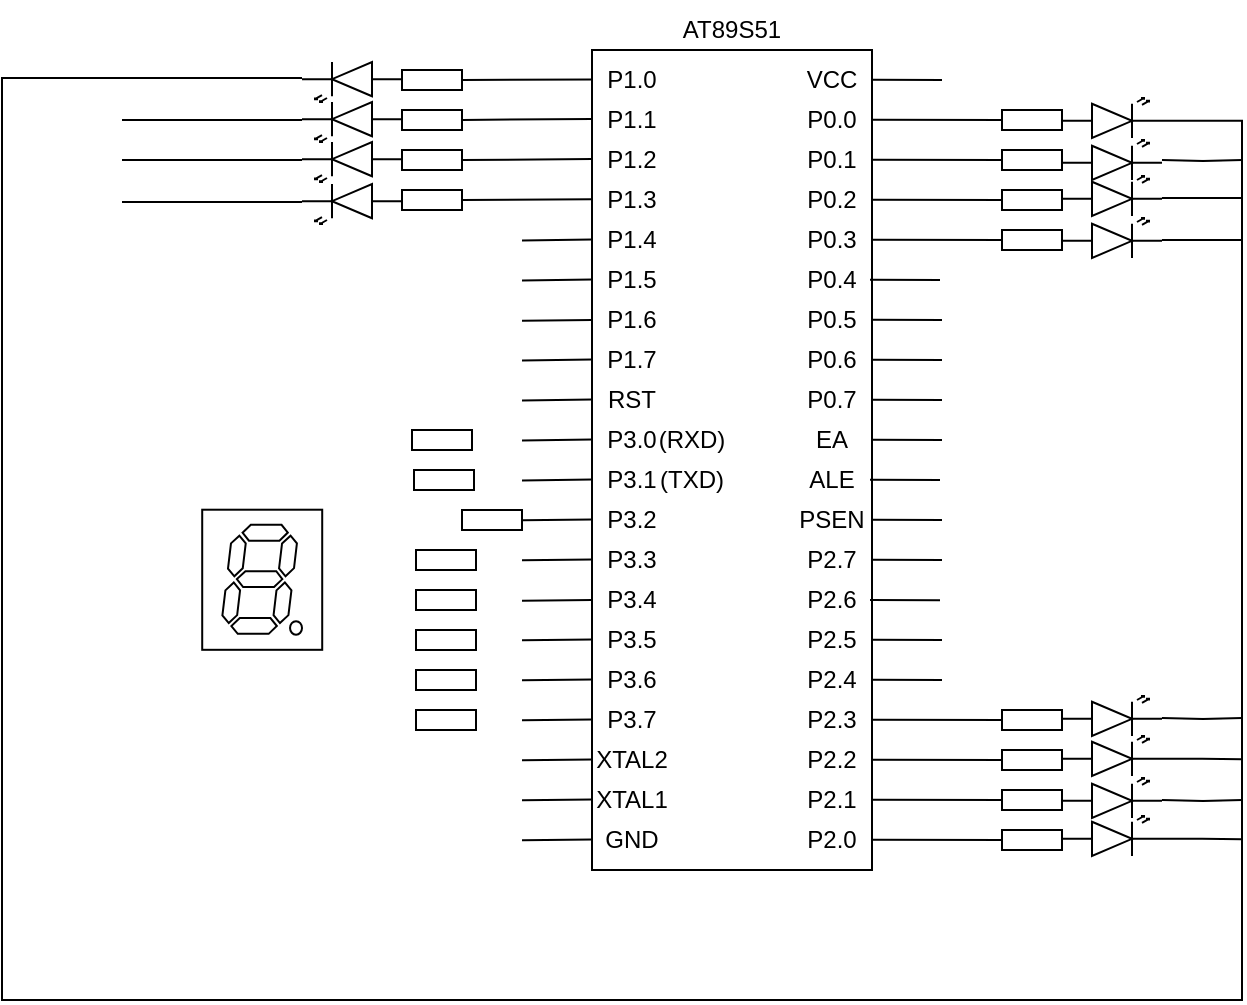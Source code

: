 <mxfile version="15.5.4" type="github">
  <diagram id="vIiQq1wwTRpz4SdiB72X" name="Page-1">
    <mxGraphModel dx="474" dy="251" grid="1" gridSize="10" guides="1" tooltips="1" connect="1" arrows="1" fold="1" page="1" pageScale="1" pageWidth="850" pageHeight="1100" math="0" shadow="0">
      <root>
        <mxCell id="0" />
        <mxCell id="1" parent="0" />
        <mxCell id="CmY2rEqbeD9_ClXR6DBM-1" value="" style="rounded=0;whiteSpace=wrap;html=1;rotation=90;align=left;" vertex="1" parent="1">
          <mxGeometry x="220" y="460" width="410" height="140" as="geometry" />
        </mxCell>
        <mxCell id="CmY2rEqbeD9_ClXR6DBM-2" value="P1.0" style="text;html=1;strokeColor=none;fillColor=none;align=center;verticalAlign=middle;whiteSpace=wrap;rounded=0;" vertex="1" parent="1">
          <mxGeometry x="360" y="330" width="30" height="20" as="geometry" />
        </mxCell>
        <mxCell id="CmY2rEqbeD9_ClXR6DBM-3" value="P1.1" style="text;html=1;strokeColor=none;fillColor=none;align=center;verticalAlign=middle;whiteSpace=wrap;rounded=0;" vertex="1" parent="1">
          <mxGeometry x="360" y="350" width="30" height="20" as="geometry" />
        </mxCell>
        <mxCell id="CmY2rEqbeD9_ClXR6DBM-4" value="P1.2" style="text;html=1;strokeColor=none;fillColor=none;align=center;verticalAlign=middle;whiteSpace=wrap;rounded=0;" vertex="1" parent="1">
          <mxGeometry x="360" y="370" width="30" height="20" as="geometry" />
        </mxCell>
        <mxCell id="CmY2rEqbeD9_ClXR6DBM-5" value="P1.3" style="text;html=1;strokeColor=none;fillColor=none;align=center;verticalAlign=middle;whiteSpace=wrap;rounded=0;" vertex="1" parent="1">
          <mxGeometry x="360" y="390" width="30" height="20" as="geometry" />
        </mxCell>
        <mxCell id="CmY2rEqbeD9_ClXR6DBM-6" value="P1.4" style="text;html=1;strokeColor=none;fillColor=none;align=center;verticalAlign=middle;whiteSpace=wrap;rounded=0;" vertex="1" parent="1">
          <mxGeometry x="360" y="410" width="30" height="20" as="geometry" />
        </mxCell>
        <mxCell id="CmY2rEqbeD9_ClXR6DBM-7" value="P1.5" style="text;html=1;strokeColor=none;fillColor=none;align=center;verticalAlign=middle;whiteSpace=wrap;rounded=0;" vertex="1" parent="1">
          <mxGeometry x="360" y="430" width="30" height="20" as="geometry" />
        </mxCell>
        <mxCell id="CmY2rEqbeD9_ClXR6DBM-8" value="P1.6" style="text;html=1;strokeColor=none;fillColor=none;align=center;verticalAlign=middle;whiteSpace=wrap;rounded=0;" vertex="1" parent="1">
          <mxGeometry x="360" y="450" width="30" height="20" as="geometry" />
        </mxCell>
        <mxCell id="CmY2rEqbeD9_ClXR6DBM-9" value="P1.7" style="text;html=1;strokeColor=none;fillColor=none;align=center;verticalAlign=middle;whiteSpace=wrap;rounded=0;" vertex="1" parent="1">
          <mxGeometry x="360" y="470" width="30" height="20" as="geometry" />
        </mxCell>
        <mxCell id="CmY2rEqbeD9_ClXR6DBM-10" value="RST" style="text;html=1;strokeColor=none;fillColor=none;align=center;verticalAlign=middle;whiteSpace=wrap;rounded=0;" vertex="1" parent="1">
          <mxGeometry x="360" y="490" width="30" height="20" as="geometry" />
        </mxCell>
        <mxCell id="CmY2rEqbeD9_ClXR6DBM-11" value="(RXD)" style="text;html=1;strokeColor=none;fillColor=none;align=center;verticalAlign=middle;whiteSpace=wrap;rounded=0;" vertex="1" parent="1">
          <mxGeometry x="390" y="510" width="30" height="20" as="geometry" />
        </mxCell>
        <mxCell id="CmY2rEqbeD9_ClXR6DBM-12" value="(TXD)" style="text;html=1;strokeColor=none;fillColor=none;align=center;verticalAlign=middle;whiteSpace=wrap;rounded=0;" vertex="1" parent="1">
          <mxGeometry x="390" y="530" width="30" height="20" as="geometry" />
        </mxCell>
        <mxCell id="CmY2rEqbeD9_ClXR6DBM-13" value="P3.1" style="text;html=1;strokeColor=none;fillColor=none;align=center;verticalAlign=middle;whiteSpace=wrap;rounded=0;" vertex="1" parent="1">
          <mxGeometry x="360" y="530" width="30" height="20" as="geometry" />
        </mxCell>
        <mxCell id="CmY2rEqbeD9_ClXR6DBM-14" value="P3.0" style="text;html=1;strokeColor=none;fillColor=none;align=center;verticalAlign=middle;whiteSpace=wrap;rounded=0;" vertex="1" parent="1">
          <mxGeometry x="360" y="510" width="30" height="20" as="geometry" />
        </mxCell>
        <mxCell id="CmY2rEqbeD9_ClXR6DBM-15" value="P3.2" style="text;html=1;strokeColor=none;fillColor=none;align=center;verticalAlign=middle;whiteSpace=wrap;rounded=0;" vertex="1" parent="1">
          <mxGeometry x="360" y="550" width="30" height="20" as="geometry" />
        </mxCell>
        <mxCell id="CmY2rEqbeD9_ClXR6DBM-16" value="P3.3" style="text;html=1;strokeColor=none;fillColor=none;align=center;verticalAlign=middle;whiteSpace=wrap;rounded=0;" vertex="1" parent="1">
          <mxGeometry x="360" y="570" width="30" height="20" as="geometry" />
        </mxCell>
        <mxCell id="CmY2rEqbeD9_ClXR6DBM-17" value="P3.4" style="text;html=1;strokeColor=none;fillColor=none;align=center;verticalAlign=middle;whiteSpace=wrap;rounded=0;" vertex="1" parent="1">
          <mxGeometry x="360" y="590" width="30" height="20" as="geometry" />
        </mxCell>
        <mxCell id="CmY2rEqbeD9_ClXR6DBM-18" value="P3.5" style="text;html=1;strokeColor=none;fillColor=none;align=center;verticalAlign=middle;whiteSpace=wrap;rounded=0;" vertex="1" parent="1">
          <mxGeometry x="360" y="610" width="30" height="20" as="geometry" />
        </mxCell>
        <mxCell id="CmY2rEqbeD9_ClXR6DBM-19" value="P3.6" style="text;html=1;strokeColor=none;fillColor=none;align=center;verticalAlign=middle;whiteSpace=wrap;rounded=0;" vertex="1" parent="1">
          <mxGeometry x="360" y="630" width="30" height="20" as="geometry" />
        </mxCell>
        <mxCell id="CmY2rEqbeD9_ClXR6DBM-20" value="P3.7" style="text;html=1;strokeColor=none;fillColor=none;align=center;verticalAlign=middle;whiteSpace=wrap;rounded=0;" vertex="1" parent="1">
          <mxGeometry x="360" y="650" width="30" height="20" as="geometry" />
        </mxCell>
        <mxCell id="CmY2rEqbeD9_ClXR6DBM-21" value="VCC" style="text;html=1;strokeColor=none;fillColor=none;align=center;verticalAlign=middle;whiteSpace=wrap;rounded=0;" vertex="1" parent="1">
          <mxGeometry x="460" y="330" width="30" height="20" as="geometry" />
        </mxCell>
        <mxCell id="CmY2rEqbeD9_ClXR6DBM-22" value="P0.0" style="text;html=1;strokeColor=none;fillColor=none;align=center;verticalAlign=middle;whiteSpace=wrap;rounded=0;" vertex="1" parent="1">
          <mxGeometry x="460" y="350" width="30" height="20" as="geometry" />
        </mxCell>
        <mxCell id="CmY2rEqbeD9_ClXR6DBM-23" value="P0.1" style="text;html=1;strokeColor=none;fillColor=none;align=center;verticalAlign=middle;whiteSpace=wrap;rounded=0;" vertex="1" parent="1">
          <mxGeometry x="460" y="370" width="30" height="20" as="geometry" />
        </mxCell>
        <mxCell id="CmY2rEqbeD9_ClXR6DBM-24" value="P0.2" style="text;html=1;strokeColor=none;fillColor=none;align=center;verticalAlign=middle;whiteSpace=wrap;rounded=0;" vertex="1" parent="1">
          <mxGeometry x="460" y="390" width="30" height="20" as="geometry" />
        </mxCell>
        <mxCell id="CmY2rEqbeD9_ClXR6DBM-25" value="P0.3" style="text;html=1;strokeColor=none;fillColor=none;align=center;verticalAlign=middle;whiteSpace=wrap;rounded=0;" vertex="1" parent="1">
          <mxGeometry x="460" y="410" width="30" height="20" as="geometry" />
        </mxCell>
        <mxCell id="CmY2rEqbeD9_ClXR6DBM-26" value="P0.4" style="text;html=1;strokeColor=none;fillColor=none;align=center;verticalAlign=middle;whiteSpace=wrap;rounded=0;" vertex="1" parent="1">
          <mxGeometry x="460" y="430" width="30" height="20" as="geometry" />
        </mxCell>
        <mxCell id="CmY2rEqbeD9_ClXR6DBM-27" value="P0.5" style="text;html=1;strokeColor=none;fillColor=none;align=center;verticalAlign=middle;whiteSpace=wrap;rounded=0;" vertex="1" parent="1">
          <mxGeometry x="460" y="450" width="30" height="20" as="geometry" />
        </mxCell>
        <mxCell id="CmY2rEqbeD9_ClXR6DBM-28" value="P0.6" style="text;html=1;strokeColor=none;fillColor=none;align=center;verticalAlign=middle;whiteSpace=wrap;rounded=0;" vertex="1" parent="1">
          <mxGeometry x="460" y="470" width="30" height="20" as="geometry" />
        </mxCell>
        <mxCell id="CmY2rEqbeD9_ClXR6DBM-29" value="P0.7" style="text;html=1;strokeColor=none;fillColor=none;align=center;verticalAlign=middle;whiteSpace=wrap;rounded=0;" vertex="1" parent="1">
          <mxGeometry x="460" y="490" width="30" height="20" as="geometry" />
        </mxCell>
        <mxCell id="CmY2rEqbeD9_ClXR6DBM-30" value="EA" style="text;html=1;strokeColor=none;fillColor=none;align=center;verticalAlign=middle;whiteSpace=wrap;rounded=0;" vertex="1" parent="1">
          <mxGeometry x="460" y="510" width="30" height="20" as="geometry" />
        </mxCell>
        <mxCell id="CmY2rEqbeD9_ClXR6DBM-31" value="ALE" style="text;html=1;strokeColor=none;fillColor=none;align=center;verticalAlign=middle;whiteSpace=wrap;rounded=0;" vertex="1" parent="1">
          <mxGeometry x="460" y="530" width="30" height="20" as="geometry" />
        </mxCell>
        <mxCell id="CmY2rEqbeD9_ClXR6DBM-32" value="PSEN" style="text;html=1;strokeColor=none;fillColor=none;align=center;verticalAlign=middle;whiteSpace=wrap;rounded=0;" vertex="1" parent="1">
          <mxGeometry x="460" y="550" width="30" height="20" as="geometry" />
        </mxCell>
        <mxCell id="CmY2rEqbeD9_ClXR6DBM-33" value="P2.7" style="text;html=1;strokeColor=none;fillColor=none;align=center;verticalAlign=middle;whiteSpace=wrap;rounded=0;" vertex="1" parent="1">
          <mxGeometry x="460" y="570" width="30" height="20" as="geometry" />
        </mxCell>
        <mxCell id="CmY2rEqbeD9_ClXR6DBM-34" value="P2.6" style="text;html=1;strokeColor=none;fillColor=none;align=center;verticalAlign=middle;whiteSpace=wrap;rounded=0;" vertex="1" parent="1">
          <mxGeometry x="460" y="590" width="30" height="20" as="geometry" />
        </mxCell>
        <mxCell id="CmY2rEqbeD9_ClXR6DBM-35" value="P2.5" style="text;html=1;strokeColor=none;fillColor=none;align=center;verticalAlign=middle;whiteSpace=wrap;rounded=0;" vertex="1" parent="1">
          <mxGeometry x="460" y="610" width="30" height="20" as="geometry" />
        </mxCell>
        <mxCell id="CmY2rEqbeD9_ClXR6DBM-36" value="P2.4" style="text;html=1;strokeColor=none;fillColor=none;align=center;verticalAlign=middle;whiteSpace=wrap;rounded=0;" vertex="1" parent="1">
          <mxGeometry x="460" y="630" width="30" height="20" as="geometry" />
        </mxCell>
        <mxCell id="CmY2rEqbeD9_ClXR6DBM-37" value="P2.3" style="text;html=1;strokeColor=none;fillColor=none;align=center;verticalAlign=middle;whiteSpace=wrap;rounded=0;" vertex="1" parent="1">
          <mxGeometry x="460" y="650" width="30" height="20" as="geometry" />
        </mxCell>
        <mxCell id="CmY2rEqbeD9_ClXR6DBM-38" value="P2.2" style="text;html=1;strokeColor=none;fillColor=none;align=center;verticalAlign=middle;whiteSpace=wrap;rounded=0;" vertex="1" parent="1">
          <mxGeometry x="460" y="670" width="30" height="20" as="geometry" />
        </mxCell>
        <mxCell id="CmY2rEqbeD9_ClXR6DBM-39" value="P2.1" style="text;html=1;strokeColor=none;fillColor=none;align=center;verticalAlign=middle;whiteSpace=wrap;rounded=0;" vertex="1" parent="1">
          <mxGeometry x="460" y="690" width="30" height="20" as="geometry" />
        </mxCell>
        <mxCell id="CmY2rEqbeD9_ClXR6DBM-41" value="P2.0" style="text;html=1;strokeColor=none;fillColor=none;align=center;verticalAlign=middle;whiteSpace=wrap;rounded=0;" vertex="1" parent="1">
          <mxGeometry x="460" y="710" width="30" height="20" as="geometry" />
        </mxCell>
        <mxCell id="CmY2rEqbeD9_ClXR6DBM-42" value="GND" style="text;html=1;strokeColor=none;fillColor=none;align=center;verticalAlign=middle;whiteSpace=wrap;rounded=0;" vertex="1" parent="1">
          <mxGeometry x="360" y="710" width="30" height="20" as="geometry" />
        </mxCell>
        <mxCell id="CmY2rEqbeD9_ClXR6DBM-43" value="XTAL1" style="text;html=1;strokeColor=none;fillColor=none;align=center;verticalAlign=middle;whiteSpace=wrap;rounded=0;" vertex="1" parent="1">
          <mxGeometry x="360" y="690" width="30" height="20" as="geometry" />
        </mxCell>
        <mxCell id="CmY2rEqbeD9_ClXR6DBM-44" value="XTAL2" style="text;html=1;strokeColor=none;fillColor=none;align=center;verticalAlign=middle;whiteSpace=wrap;rounded=0;" vertex="1" parent="1">
          <mxGeometry x="360" y="670" width="30" height="20" as="geometry" />
        </mxCell>
        <mxCell id="CmY2rEqbeD9_ClXR6DBM-47" value="" style="endArrow=none;html=1;rounded=0;entryX=0.036;entryY=0.998;entryDx=0;entryDy=0;entryPerimeter=0;exitX=1;exitY=0.5;exitDx=0;exitDy=0;" edge="1" parent="1" source="CmY2rEqbeD9_ClXR6DBM-94" target="CmY2rEqbeD9_ClXR6DBM-1">
          <mxGeometry width="50" height="50" relative="1" as="geometry">
            <mxPoint x="320" y="340" as="sourcePoint" />
            <mxPoint x="350" y="339.88" as="targetPoint" />
          </mxGeometry>
        </mxCell>
        <mxCell id="CmY2rEqbeD9_ClXR6DBM-48" value="AT89S51" style="text;html=1;strokeColor=none;fillColor=none;align=center;verticalAlign=middle;whiteSpace=wrap;rounded=0;" vertex="1" parent="1">
          <mxGeometry x="395" y="300" width="60" height="30" as="geometry" />
        </mxCell>
        <mxCell id="CmY2rEqbeD9_ClXR6DBM-49" value="" style="endArrow=none;html=1;rounded=0;entryX=0.084;entryY=1;entryDx=0;entryDy=0;entryPerimeter=0;exitX=1;exitY=0.5;exitDx=0;exitDy=0;" edge="1" parent="1" source="CmY2rEqbeD9_ClXR6DBM-97" target="CmY2rEqbeD9_ClXR6DBM-1">
          <mxGeometry width="50" height="50" relative="1" as="geometry">
            <mxPoint x="320" y="359" as="sourcePoint" />
            <mxPoint x="350" y="360" as="targetPoint" />
          </mxGeometry>
        </mxCell>
        <mxCell id="CmY2rEqbeD9_ClXR6DBM-50" value="" style="endArrow=none;html=1;rounded=0;entryX=0.133;entryY=1;entryDx=0;entryDy=0;entryPerimeter=0;exitX=1;exitY=0.5;exitDx=0;exitDy=0;" edge="1" parent="1" source="CmY2rEqbeD9_ClXR6DBM-98" target="CmY2rEqbeD9_ClXR6DBM-1">
          <mxGeometry width="50" height="50" relative="1" as="geometry">
            <mxPoint x="320" y="380" as="sourcePoint" />
            <mxPoint x="350" y="380" as="targetPoint" />
          </mxGeometry>
        </mxCell>
        <mxCell id="CmY2rEqbeD9_ClXR6DBM-51" value="" style="endArrow=none;html=1;rounded=0;entryX=0.133;entryY=1;entryDx=0;entryDy=0;entryPerimeter=0;exitX=1;exitY=0.5;exitDx=0;exitDy=0;" edge="1" parent="1" source="CmY2rEqbeD9_ClXR6DBM-99">
          <mxGeometry width="50" height="50" relative="1" as="geometry">
            <mxPoint x="320" y="400" as="sourcePoint" />
            <mxPoint x="355" y="399.6" as="targetPoint" />
          </mxGeometry>
        </mxCell>
        <mxCell id="CmY2rEqbeD9_ClXR6DBM-52" value="" style="endArrow=none;html=1;rounded=0;entryX=0.133;entryY=1;entryDx=0;entryDy=0;entryPerimeter=0;" edge="1" parent="1">
          <mxGeometry width="50" height="50" relative="1" as="geometry">
            <mxPoint x="320" y="420.2" as="sourcePoint" />
            <mxPoint x="355" y="419.8" as="targetPoint" />
          </mxGeometry>
        </mxCell>
        <mxCell id="CmY2rEqbeD9_ClXR6DBM-53" value="" style="endArrow=none;html=1;rounded=0;entryX=0.133;entryY=1;entryDx=0;entryDy=0;entryPerimeter=0;" edge="1" parent="1">
          <mxGeometry width="50" height="50" relative="1" as="geometry">
            <mxPoint x="320" y="440.2" as="sourcePoint" />
            <mxPoint x="355" y="439.8" as="targetPoint" />
          </mxGeometry>
        </mxCell>
        <mxCell id="CmY2rEqbeD9_ClXR6DBM-54" value="" style="endArrow=none;html=1;rounded=0;entryX=0.133;entryY=1;entryDx=0;entryDy=0;entryPerimeter=0;" edge="1" parent="1">
          <mxGeometry width="50" height="50" relative="1" as="geometry">
            <mxPoint x="320" y="460.4" as="sourcePoint" />
            <mxPoint x="355" y="460.0" as="targetPoint" />
          </mxGeometry>
        </mxCell>
        <mxCell id="CmY2rEqbeD9_ClXR6DBM-55" value="" style="endArrow=none;html=1;rounded=0;entryX=0.133;entryY=1;entryDx=0;entryDy=0;entryPerimeter=0;" edge="1" parent="1">
          <mxGeometry width="50" height="50" relative="1" as="geometry">
            <mxPoint x="320" y="480.2" as="sourcePoint" />
            <mxPoint x="355" y="479.8" as="targetPoint" />
          </mxGeometry>
        </mxCell>
        <mxCell id="CmY2rEqbeD9_ClXR6DBM-56" value="" style="endArrow=none;html=1;rounded=0;entryX=0.133;entryY=1;entryDx=0;entryDy=0;entryPerimeter=0;" edge="1" parent="1">
          <mxGeometry width="50" height="50" relative="1" as="geometry">
            <mxPoint x="320" y="500.2" as="sourcePoint" />
            <mxPoint x="355" y="499.8" as="targetPoint" />
          </mxGeometry>
        </mxCell>
        <mxCell id="CmY2rEqbeD9_ClXR6DBM-57" value="" style="endArrow=none;html=1;rounded=0;entryX=0.133;entryY=1;entryDx=0;entryDy=0;entryPerimeter=0;" edge="1" parent="1">
          <mxGeometry width="50" height="50" relative="1" as="geometry">
            <mxPoint x="320" y="520.2" as="sourcePoint" />
            <mxPoint x="355" y="519.8" as="targetPoint" />
          </mxGeometry>
        </mxCell>
        <mxCell id="CmY2rEqbeD9_ClXR6DBM-58" value="" style="endArrow=none;html=1;rounded=0;entryX=0.133;entryY=1;entryDx=0;entryDy=0;entryPerimeter=0;" edge="1" parent="1">
          <mxGeometry width="50" height="50" relative="1" as="geometry">
            <mxPoint x="320" y="540.2" as="sourcePoint" />
            <mxPoint x="355" y="539.8" as="targetPoint" />
          </mxGeometry>
        </mxCell>
        <mxCell id="CmY2rEqbeD9_ClXR6DBM-59" value="" style="endArrow=none;html=1;rounded=0;entryX=0.133;entryY=1;entryDx=0;entryDy=0;entryPerimeter=0;" edge="1" parent="1">
          <mxGeometry width="50" height="50" relative="1" as="geometry">
            <mxPoint x="320" y="560.11" as="sourcePoint" />
            <mxPoint x="355" y="559.71" as="targetPoint" />
          </mxGeometry>
        </mxCell>
        <mxCell id="CmY2rEqbeD9_ClXR6DBM-60" value="" style="endArrow=none;html=1;rounded=0;entryX=0.133;entryY=1;entryDx=0;entryDy=0;entryPerimeter=0;" edge="1" parent="1">
          <mxGeometry width="50" height="50" relative="1" as="geometry">
            <mxPoint x="320" y="580.11" as="sourcePoint" />
            <mxPoint x="355" y="579.71" as="targetPoint" />
          </mxGeometry>
        </mxCell>
        <mxCell id="CmY2rEqbeD9_ClXR6DBM-61" value="" style="endArrow=none;html=1;rounded=0;entryX=0.133;entryY=1;entryDx=0;entryDy=0;entryPerimeter=0;" edge="1" parent="1">
          <mxGeometry width="50" height="50" relative="1" as="geometry">
            <mxPoint x="320" y="600.4" as="sourcePoint" />
            <mxPoint x="355" y="600.0" as="targetPoint" />
          </mxGeometry>
        </mxCell>
        <mxCell id="CmY2rEqbeD9_ClXR6DBM-62" value="" style="endArrow=none;html=1;rounded=0;entryX=0.133;entryY=1;entryDx=0;entryDy=0;entryPerimeter=0;" edge="1" parent="1">
          <mxGeometry width="50" height="50" relative="1" as="geometry">
            <mxPoint x="320" y="620.11" as="sourcePoint" />
            <mxPoint x="355" y="619.71" as="targetPoint" />
          </mxGeometry>
        </mxCell>
        <mxCell id="CmY2rEqbeD9_ClXR6DBM-63" value="" style="endArrow=none;html=1;rounded=0;entryX=0.133;entryY=1;entryDx=0;entryDy=0;entryPerimeter=0;" edge="1" parent="1">
          <mxGeometry width="50" height="50" relative="1" as="geometry">
            <mxPoint x="320" y="640.11" as="sourcePoint" />
            <mxPoint x="355" y="639.71" as="targetPoint" />
          </mxGeometry>
        </mxCell>
        <mxCell id="CmY2rEqbeD9_ClXR6DBM-64" value="" style="endArrow=none;html=1;rounded=0;entryX=0.133;entryY=1;entryDx=0;entryDy=0;entryPerimeter=0;" edge="1" parent="1">
          <mxGeometry width="50" height="50" relative="1" as="geometry">
            <mxPoint x="320" y="660.11" as="sourcePoint" />
            <mxPoint x="355" y="659.71" as="targetPoint" />
          </mxGeometry>
        </mxCell>
        <mxCell id="CmY2rEqbeD9_ClXR6DBM-65" value="" style="endArrow=none;html=1;rounded=0;entryX=0.133;entryY=1;entryDx=0;entryDy=0;entryPerimeter=0;" edge="1" parent="1">
          <mxGeometry width="50" height="50" relative="1" as="geometry">
            <mxPoint x="320" y="680.11" as="sourcePoint" />
            <mxPoint x="355" y="679.71" as="targetPoint" />
          </mxGeometry>
        </mxCell>
        <mxCell id="CmY2rEqbeD9_ClXR6DBM-66" value="" style="endArrow=none;html=1;rounded=0;entryX=0.133;entryY=1;entryDx=0;entryDy=0;entryPerimeter=0;" edge="1" parent="1">
          <mxGeometry width="50" height="50" relative="1" as="geometry">
            <mxPoint x="320" y="700.11" as="sourcePoint" />
            <mxPoint x="355" y="699.71" as="targetPoint" />
          </mxGeometry>
        </mxCell>
        <mxCell id="CmY2rEqbeD9_ClXR6DBM-67" value="" style="endArrow=none;html=1;rounded=0;entryX=0.133;entryY=1;entryDx=0;entryDy=0;entryPerimeter=0;" edge="1" parent="1">
          <mxGeometry width="50" height="50" relative="1" as="geometry">
            <mxPoint x="320" y="720.11" as="sourcePoint" />
            <mxPoint x="355" y="719.71" as="targetPoint" />
          </mxGeometry>
        </mxCell>
        <mxCell id="CmY2rEqbeD9_ClXR6DBM-69" value="" style="endArrow=none;html=1;rounded=0;exitX=0.963;exitY=0;exitDx=0;exitDy=0;exitPerimeter=0;entryX=0;entryY=0.5;entryDx=0;entryDy=0;" edge="1" parent="1" target="CmY2rEqbeD9_ClXR6DBM-102">
          <mxGeometry width="50" height="50" relative="1" as="geometry">
            <mxPoint x="495" y="699.88" as="sourcePoint" />
            <mxPoint x="530" y="700.05" as="targetPoint" />
          </mxGeometry>
        </mxCell>
        <mxCell id="CmY2rEqbeD9_ClXR6DBM-70" value="" style="endArrow=none;html=1;rounded=0;exitX=0.963;exitY=0;exitDx=0;exitDy=0;exitPerimeter=0;entryX=0;entryY=0.5;entryDx=0;entryDy=0;" edge="1" parent="1" target="CmY2rEqbeD9_ClXR6DBM-100">
          <mxGeometry width="50" height="50" relative="1" as="geometry">
            <mxPoint x="495" y="719.88" as="sourcePoint" />
            <mxPoint x="530" y="720.05" as="targetPoint" />
          </mxGeometry>
        </mxCell>
        <mxCell id="CmY2rEqbeD9_ClXR6DBM-71" value="" style="endArrow=none;html=1;rounded=0;exitX=0.963;exitY=0;exitDx=0;exitDy=0;exitPerimeter=0;" edge="1" parent="1" target="CmY2rEqbeD9_ClXR6DBM-103">
          <mxGeometry width="50" height="50" relative="1" as="geometry">
            <mxPoint x="495" y="679.88" as="sourcePoint" />
            <mxPoint x="530" y="680.05" as="targetPoint" />
          </mxGeometry>
        </mxCell>
        <mxCell id="CmY2rEqbeD9_ClXR6DBM-72" value="" style="endArrow=none;html=1;rounded=0;exitX=0.963;exitY=0;exitDx=0;exitDy=0;exitPerimeter=0;entryX=0;entryY=0.5;entryDx=0;entryDy=0;" edge="1" parent="1" target="CmY2rEqbeD9_ClXR6DBM-104">
          <mxGeometry width="50" height="50" relative="1" as="geometry">
            <mxPoint x="495" y="659.88" as="sourcePoint" />
            <mxPoint x="530" y="660.05" as="targetPoint" />
          </mxGeometry>
        </mxCell>
        <mxCell id="CmY2rEqbeD9_ClXR6DBM-73" value="" style="endArrow=none;html=1;rounded=0;exitX=0.963;exitY=0;exitDx=0;exitDy=0;exitPerimeter=0;" edge="1" parent="1">
          <mxGeometry width="50" height="50" relative="1" as="geometry">
            <mxPoint x="495" y="639.88" as="sourcePoint" />
            <mxPoint x="530" y="640.05" as="targetPoint" />
          </mxGeometry>
        </mxCell>
        <mxCell id="CmY2rEqbeD9_ClXR6DBM-74" value="" style="endArrow=none;html=1;rounded=0;exitX=0.963;exitY=0;exitDx=0;exitDy=0;exitPerimeter=0;" edge="1" parent="1">
          <mxGeometry width="50" height="50" relative="1" as="geometry">
            <mxPoint x="495" y="619.88" as="sourcePoint" />
            <mxPoint x="530" y="620.05" as="targetPoint" />
          </mxGeometry>
        </mxCell>
        <mxCell id="CmY2rEqbeD9_ClXR6DBM-75" value="" style="endArrow=none;html=1;rounded=0;exitX=0.963;exitY=0;exitDx=0;exitDy=0;exitPerimeter=0;" edge="1" parent="1">
          <mxGeometry width="50" height="50" relative="1" as="geometry">
            <mxPoint x="494" y="600" as="sourcePoint" />
            <mxPoint x="529" y="600.17" as="targetPoint" />
          </mxGeometry>
        </mxCell>
        <mxCell id="CmY2rEqbeD9_ClXR6DBM-76" value="" style="endArrow=none;html=1;rounded=0;exitX=0.963;exitY=0;exitDx=0;exitDy=0;exitPerimeter=0;" edge="1" parent="1">
          <mxGeometry width="50" height="50" relative="1" as="geometry">
            <mxPoint x="495" y="579.88" as="sourcePoint" />
            <mxPoint x="530" y="580.05" as="targetPoint" />
          </mxGeometry>
        </mxCell>
        <mxCell id="CmY2rEqbeD9_ClXR6DBM-77" value="" style="endArrow=none;html=1;rounded=0;exitX=0.963;exitY=0;exitDx=0;exitDy=0;exitPerimeter=0;" edge="1" parent="1">
          <mxGeometry width="50" height="50" relative="1" as="geometry">
            <mxPoint x="495" y="559.88" as="sourcePoint" />
            <mxPoint x="530" y="560.05" as="targetPoint" />
          </mxGeometry>
        </mxCell>
        <mxCell id="CmY2rEqbeD9_ClXR6DBM-79" value="" style="endArrow=none;html=1;rounded=0;exitX=0.963;exitY=0;exitDx=0;exitDy=0;exitPerimeter=0;" edge="1" parent="1">
          <mxGeometry width="50" height="50" relative="1" as="geometry">
            <mxPoint x="494" y="539.88" as="sourcePoint" />
            <mxPoint x="529" y="540.05" as="targetPoint" />
          </mxGeometry>
        </mxCell>
        <mxCell id="CmY2rEqbeD9_ClXR6DBM-80" value="" style="endArrow=none;html=1;rounded=0;exitX=0.963;exitY=0;exitDx=0;exitDy=0;exitPerimeter=0;" edge="1" parent="1">
          <mxGeometry width="50" height="50" relative="1" as="geometry">
            <mxPoint x="495" y="519.88" as="sourcePoint" />
            <mxPoint x="530" y="520.05" as="targetPoint" />
          </mxGeometry>
        </mxCell>
        <mxCell id="CmY2rEqbeD9_ClXR6DBM-81" value="" style="endArrow=none;html=1;rounded=0;exitX=0.963;exitY=0;exitDx=0;exitDy=0;exitPerimeter=0;" edge="1" parent="1">
          <mxGeometry width="50" height="50" relative="1" as="geometry">
            <mxPoint x="495" y="499.88" as="sourcePoint" />
            <mxPoint x="530" y="500.05" as="targetPoint" />
          </mxGeometry>
        </mxCell>
        <mxCell id="CmY2rEqbeD9_ClXR6DBM-82" value="" style="endArrow=none;html=1;rounded=0;exitX=0.963;exitY=0;exitDx=0;exitDy=0;exitPerimeter=0;" edge="1" parent="1">
          <mxGeometry width="50" height="50" relative="1" as="geometry">
            <mxPoint x="495" y="479.88" as="sourcePoint" />
            <mxPoint x="530" y="480.05" as="targetPoint" />
          </mxGeometry>
        </mxCell>
        <mxCell id="CmY2rEqbeD9_ClXR6DBM-83" value="" style="endArrow=none;html=1;rounded=0;exitX=0.963;exitY=0;exitDx=0;exitDy=0;exitPerimeter=0;" edge="1" parent="1">
          <mxGeometry width="50" height="50" relative="1" as="geometry">
            <mxPoint x="495" y="459.88" as="sourcePoint" />
            <mxPoint x="530" y="460.05" as="targetPoint" />
          </mxGeometry>
        </mxCell>
        <mxCell id="CmY2rEqbeD9_ClXR6DBM-84" value="" style="endArrow=none;html=1;rounded=0;exitX=0.963;exitY=0;exitDx=0;exitDy=0;exitPerimeter=0;" edge="1" parent="1">
          <mxGeometry width="50" height="50" relative="1" as="geometry">
            <mxPoint x="494" y="439.88" as="sourcePoint" />
            <mxPoint x="529" y="440.05" as="targetPoint" />
          </mxGeometry>
        </mxCell>
        <mxCell id="CmY2rEqbeD9_ClXR6DBM-85" value="" style="endArrow=none;html=1;rounded=0;exitX=0.963;exitY=0;exitDx=0;exitDy=0;exitPerimeter=0;entryX=0;entryY=0.5;entryDx=0;entryDy=0;" edge="1" parent="1" target="CmY2rEqbeD9_ClXR6DBM-93">
          <mxGeometry width="50" height="50" relative="1" as="geometry">
            <mxPoint x="495" y="419.88" as="sourcePoint" />
            <mxPoint x="530" y="420.05" as="targetPoint" />
          </mxGeometry>
        </mxCell>
        <mxCell id="CmY2rEqbeD9_ClXR6DBM-86" value="" style="endArrow=none;html=1;rounded=0;exitX=0.963;exitY=0;exitDx=0;exitDy=0;exitPerimeter=0;entryX=0;entryY=0.5;entryDx=0;entryDy=0;" edge="1" parent="1" target="CmY2rEqbeD9_ClXR6DBM-92">
          <mxGeometry width="50" height="50" relative="1" as="geometry">
            <mxPoint x="495" y="399.88" as="sourcePoint" />
            <mxPoint x="530" y="400.05" as="targetPoint" />
          </mxGeometry>
        </mxCell>
        <mxCell id="CmY2rEqbeD9_ClXR6DBM-87" value="" style="endArrow=none;html=1;rounded=0;exitX=0.963;exitY=0;exitDx=0;exitDy=0;exitPerimeter=0;entryX=0;entryY=0.5;entryDx=0;entryDy=0;" edge="1" parent="1" target="CmY2rEqbeD9_ClXR6DBM-90">
          <mxGeometry width="50" height="50" relative="1" as="geometry">
            <mxPoint x="495" y="379.88" as="sourcePoint" />
            <mxPoint x="530" y="380.05" as="targetPoint" />
          </mxGeometry>
        </mxCell>
        <mxCell id="CmY2rEqbeD9_ClXR6DBM-88" value="" style="endArrow=none;html=1;rounded=0;exitX=0.963;exitY=0;exitDx=0;exitDy=0;exitPerimeter=0;entryX=0;entryY=0.5;entryDx=0;entryDy=0;" edge="1" parent="1" target="CmY2rEqbeD9_ClXR6DBM-91">
          <mxGeometry width="50" height="50" relative="1" as="geometry">
            <mxPoint x="495" y="359.88" as="sourcePoint" />
            <mxPoint x="530" y="360.05" as="targetPoint" />
          </mxGeometry>
        </mxCell>
        <mxCell id="CmY2rEqbeD9_ClXR6DBM-89" value="" style="endArrow=none;html=1;rounded=0;exitX=0.963;exitY=0;exitDx=0;exitDy=0;exitPerimeter=0;" edge="1" parent="1">
          <mxGeometry width="50" height="50" relative="1" as="geometry">
            <mxPoint x="495" y="339.88" as="sourcePoint" />
            <mxPoint x="530" y="340.05" as="targetPoint" />
          </mxGeometry>
        </mxCell>
        <mxCell id="CmY2rEqbeD9_ClXR6DBM-90" value="" style="rounded=0;whiteSpace=wrap;html=1;align=left;" vertex="1" parent="1">
          <mxGeometry x="560" y="375" width="30" height="10" as="geometry" />
        </mxCell>
        <mxCell id="CmY2rEqbeD9_ClXR6DBM-91" value="" style="rounded=0;whiteSpace=wrap;html=1;align=left;" vertex="1" parent="1">
          <mxGeometry x="560" y="355" width="30" height="10" as="geometry" />
        </mxCell>
        <mxCell id="CmY2rEqbeD9_ClXR6DBM-92" value="" style="rounded=0;whiteSpace=wrap;html=1;align=left;" vertex="1" parent="1">
          <mxGeometry x="560" y="395" width="30" height="10" as="geometry" />
        </mxCell>
        <mxCell id="CmY2rEqbeD9_ClXR6DBM-93" value="" style="rounded=0;whiteSpace=wrap;html=1;align=left;" vertex="1" parent="1">
          <mxGeometry x="560" y="415" width="30" height="10" as="geometry" />
        </mxCell>
        <mxCell id="CmY2rEqbeD9_ClXR6DBM-94" value="" style="rounded=0;whiteSpace=wrap;html=1;align=left;" vertex="1" parent="1">
          <mxGeometry x="260" y="335" width="30" height="10" as="geometry" />
        </mxCell>
        <mxCell id="CmY2rEqbeD9_ClXR6DBM-97" value="" style="rounded=0;whiteSpace=wrap;html=1;align=left;" vertex="1" parent="1">
          <mxGeometry x="260" y="355" width="30" height="10" as="geometry" />
        </mxCell>
        <mxCell id="CmY2rEqbeD9_ClXR6DBM-98" value="" style="rounded=0;whiteSpace=wrap;html=1;align=left;" vertex="1" parent="1">
          <mxGeometry x="260" y="375" width="30" height="10" as="geometry" />
        </mxCell>
        <mxCell id="CmY2rEqbeD9_ClXR6DBM-99" value="" style="rounded=0;whiteSpace=wrap;html=1;align=left;" vertex="1" parent="1">
          <mxGeometry x="260" y="395" width="30" height="10" as="geometry" />
        </mxCell>
        <mxCell id="CmY2rEqbeD9_ClXR6DBM-100" value="" style="rounded=0;whiteSpace=wrap;html=1;align=left;" vertex="1" parent="1">
          <mxGeometry x="560" y="715" width="30" height="10" as="geometry" />
        </mxCell>
        <mxCell id="CmY2rEqbeD9_ClXR6DBM-102" value="" style="rounded=0;whiteSpace=wrap;html=1;align=left;" vertex="1" parent="1">
          <mxGeometry x="560" y="695" width="30" height="10" as="geometry" />
        </mxCell>
        <mxCell id="CmY2rEqbeD9_ClXR6DBM-103" value="" style="rounded=0;whiteSpace=wrap;html=1;align=left;" vertex="1" parent="1">
          <mxGeometry x="560" y="675" width="30" height="10" as="geometry" />
        </mxCell>
        <mxCell id="CmY2rEqbeD9_ClXR6DBM-104" value="" style="rounded=0;whiteSpace=wrap;html=1;align=left;" vertex="1" parent="1">
          <mxGeometry x="560" y="655" width="30" height="10" as="geometry" />
        </mxCell>
        <mxCell id="CmY2rEqbeD9_ClXR6DBM-118" style="edgeStyle=orthogonalEdgeStyle;rounded=0;orthogonalLoop=1;jettySize=auto;html=1;exitX=1;exitY=0.57;exitDx=0;exitDy=0;exitPerimeter=0;endArrow=none;endFill=0;" edge="1" parent="1" source="CmY2rEqbeD9_ClXR6DBM-105">
          <mxGeometry relative="1" as="geometry">
            <mxPoint x="160" y="339.048" as="targetPoint" />
            <Array as="points">
              <mxPoint x="680" y="360" />
              <mxPoint x="680" y="800" />
              <mxPoint x="60" y="800" />
              <mxPoint x="60" y="339" />
            </Array>
          </mxGeometry>
        </mxCell>
        <mxCell id="CmY2rEqbeD9_ClXR6DBM-105" value="" style="verticalLabelPosition=bottom;shadow=0;dashed=0;align=center;html=1;verticalAlign=top;shape=mxgraph.electrical.opto_electronics.led_2;pointerEvents=1;" vertex="1" parent="1">
          <mxGeometry x="590" y="349" width="50" height="20" as="geometry" />
        </mxCell>
        <mxCell id="CmY2rEqbeD9_ClXR6DBM-124" style="edgeStyle=orthogonalEdgeStyle;rounded=0;orthogonalLoop=1;jettySize=auto;html=1;endArrow=none;endFill=0;" edge="1" parent="1">
          <mxGeometry relative="1" as="geometry">
            <mxPoint x="680" y="380" as="targetPoint" />
            <mxPoint x="640" y="380" as="sourcePoint" />
          </mxGeometry>
        </mxCell>
        <mxCell id="CmY2rEqbeD9_ClXR6DBM-106" value="" style="verticalLabelPosition=bottom;shadow=0;dashed=0;align=center;html=1;verticalAlign=top;shape=mxgraph.electrical.opto_electronics.led_2;pointerEvents=1;" vertex="1" parent="1">
          <mxGeometry x="590" y="370" width="50" height="20" as="geometry" />
        </mxCell>
        <mxCell id="CmY2rEqbeD9_ClXR6DBM-125" style="edgeStyle=orthogonalEdgeStyle;rounded=0;orthogonalLoop=1;jettySize=auto;html=1;endArrow=none;endFill=0;" edge="1" parent="1">
          <mxGeometry relative="1" as="geometry">
            <mxPoint x="680" y="399" as="targetPoint" />
            <mxPoint x="640" y="399" as="sourcePoint" />
            <Array as="points">
              <mxPoint x="660" y="399" />
              <mxPoint x="660" y="399" />
            </Array>
          </mxGeometry>
        </mxCell>
        <mxCell id="CmY2rEqbeD9_ClXR6DBM-107" value="" style="verticalLabelPosition=bottom;shadow=0;dashed=0;align=center;html=1;verticalAlign=top;shape=mxgraph.electrical.opto_electronics.led_2;pointerEvents=1;" vertex="1" parent="1">
          <mxGeometry x="590" y="388" width="50" height="20" as="geometry" />
        </mxCell>
        <mxCell id="CmY2rEqbeD9_ClXR6DBM-126" style="edgeStyle=orthogonalEdgeStyle;rounded=0;orthogonalLoop=1;jettySize=auto;html=1;endArrow=none;endFill=0;" edge="1" parent="1" source="CmY2rEqbeD9_ClXR6DBM-108">
          <mxGeometry relative="1" as="geometry">
            <mxPoint x="680" y="420" as="targetPoint" />
            <Array as="points">
              <mxPoint x="650" y="420" />
              <mxPoint x="650" y="420" />
            </Array>
          </mxGeometry>
        </mxCell>
        <mxCell id="CmY2rEqbeD9_ClXR6DBM-108" value="" style="verticalLabelPosition=bottom;shadow=0;dashed=0;align=center;html=1;verticalAlign=top;shape=mxgraph.electrical.opto_electronics.led_2;pointerEvents=1;" vertex="1" parent="1">
          <mxGeometry x="590" y="409" width="50" height="20" as="geometry" />
        </mxCell>
        <mxCell id="CmY2rEqbeD9_ClXR6DBM-121" style="edgeStyle=orthogonalEdgeStyle;rounded=0;orthogonalLoop=1;jettySize=auto;html=1;exitX=1;exitY=0.57;exitDx=0;exitDy=0;exitPerimeter=0;endArrow=none;endFill=0;" edge="1" parent="1" source="CmY2rEqbeD9_ClXR6DBM-109">
          <mxGeometry relative="1" as="geometry">
            <mxPoint x="680" y="679.571" as="targetPoint" />
          </mxGeometry>
        </mxCell>
        <mxCell id="CmY2rEqbeD9_ClXR6DBM-109" value="" style="verticalLabelPosition=bottom;shadow=0;dashed=0;align=center;html=1;verticalAlign=top;shape=mxgraph.electrical.opto_electronics.led_2;pointerEvents=1;" vertex="1" parent="1">
          <mxGeometry x="590" y="668" width="50" height="20" as="geometry" />
        </mxCell>
        <mxCell id="CmY2rEqbeD9_ClXR6DBM-119" style="edgeStyle=orthogonalEdgeStyle;orthogonalLoop=1;jettySize=auto;html=1;rounded=0;endArrow=none;endFill=0;exitX=1;exitY=0.5;exitDx=0;exitDy=0;exitPerimeter=0;" edge="1" parent="1">
          <mxGeometry relative="1" as="geometry">
            <mxPoint x="680" y="659.0" as="targetPoint" />
            <mxPoint x="640" y="659.0" as="sourcePoint" />
          </mxGeometry>
        </mxCell>
        <mxCell id="CmY2rEqbeD9_ClXR6DBM-110" value="" style="verticalLabelPosition=bottom;shadow=0;dashed=0;align=center;html=1;verticalAlign=top;shape=mxgraph.electrical.opto_electronics.led_2;pointerEvents=1;" vertex="1" parent="1">
          <mxGeometry x="590" y="648" width="50" height="20" as="geometry" />
        </mxCell>
        <mxCell id="CmY2rEqbeD9_ClXR6DBM-122" style="edgeStyle=orthogonalEdgeStyle;rounded=0;orthogonalLoop=1;jettySize=auto;html=1;endArrow=none;endFill=0;" edge="1" parent="1">
          <mxGeometry relative="1" as="geometry">
            <mxPoint x="680" y="700" as="targetPoint" />
            <mxPoint x="640" y="700" as="sourcePoint" />
          </mxGeometry>
        </mxCell>
        <mxCell id="CmY2rEqbeD9_ClXR6DBM-111" value="" style="verticalLabelPosition=bottom;shadow=0;dashed=0;align=center;html=1;verticalAlign=top;shape=mxgraph.electrical.opto_electronics.led_2;pointerEvents=1;" vertex="1" parent="1">
          <mxGeometry x="590" y="689" width="50" height="20" as="geometry" />
        </mxCell>
        <mxCell id="CmY2rEqbeD9_ClXR6DBM-123" style="edgeStyle=orthogonalEdgeStyle;rounded=0;orthogonalLoop=1;jettySize=auto;html=1;exitX=1;exitY=0.57;exitDx=0;exitDy=0;exitPerimeter=0;endArrow=none;endFill=0;" edge="1" parent="1" source="CmY2rEqbeD9_ClXR6DBM-112">
          <mxGeometry relative="1" as="geometry">
            <mxPoint x="680" y="719.571" as="targetPoint" />
          </mxGeometry>
        </mxCell>
        <mxCell id="CmY2rEqbeD9_ClXR6DBM-112" value="" style="verticalLabelPosition=bottom;shadow=0;dashed=0;align=center;html=1;verticalAlign=top;shape=mxgraph.electrical.opto_electronics.led_2;pointerEvents=1;" vertex="1" parent="1">
          <mxGeometry x="590" y="708" width="50" height="20" as="geometry" />
        </mxCell>
        <mxCell id="CmY2rEqbeD9_ClXR6DBM-127" style="edgeStyle=orthogonalEdgeStyle;rounded=0;orthogonalLoop=1;jettySize=auto;html=1;endArrow=none;endFill=0;" edge="1" parent="1">
          <mxGeometry relative="1" as="geometry">
            <mxPoint x="160" y="339" as="targetPoint" />
            <mxPoint x="210" y="339" as="sourcePoint" />
          </mxGeometry>
        </mxCell>
        <mxCell id="CmY2rEqbeD9_ClXR6DBM-113" value="" style="verticalLabelPosition=bottom;shadow=0;dashed=0;align=center;html=1;verticalAlign=top;shape=mxgraph.electrical.opto_electronics.led_2;pointerEvents=1;rotation=-180;" vertex="1" parent="1">
          <mxGeometry x="210" y="331" width="50" height="20" as="geometry" />
        </mxCell>
        <mxCell id="CmY2rEqbeD9_ClXR6DBM-128" style="edgeStyle=orthogonalEdgeStyle;rounded=0;orthogonalLoop=1;jettySize=auto;html=1;endArrow=none;endFill=0;" edge="1" parent="1">
          <mxGeometry relative="1" as="geometry">
            <mxPoint x="120" y="360" as="targetPoint" />
            <mxPoint x="210" y="360" as="sourcePoint" />
          </mxGeometry>
        </mxCell>
        <mxCell id="CmY2rEqbeD9_ClXR6DBM-115" value="" style="verticalLabelPosition=bottom;shadow=0;dashed=0;align=center;html=1;verticalAlign=top;shape=mxgraph.electrical.opto_electronics.led_2;pointerEvents=1;rotation=-180;" vertex="1" parent="1">
          <mxGeometry x="210" y="351" width="50" height="20" as="geometry" />
        </mxCell>
        <mxCell id="CmY2rEqbeD9_ClXR6DBM-129" style="edgeStyle=orthogonalEdgeStyle;rounded=0;orthogonalLoop=1;jettySize=auto;html=1;endArrow=none;endFill=0;" edge="1" parent="1">
          <mxGeometry relative="1" as="geometry">
            <mxPoint x="120" y="380" as="targetPoint" />
            <mxPoint x="210" y="380" as="sourcePoint" />
          </mxGeometry>
        </mxCell>
        <mxCell id="CmY2rEqbeD9_ClXR6DBM-116" value="" style="verticalLabelPosition=bottom;shadow=0;dashed=0;align=center;html=1;verticalAlign=top;shape=mxgraph.electrical.opto_electronics.led_2;pointerEvents=1;rotation=-180;" vertex="1" parent="1">
          <mxGeometry x="210" y="371" width="50" height="20" as="geometry" />
        </mxCell>
        <mxCell id="CmY2rEqbeD9_ClXR6DBM-130" style="edgeStyle=orthogonalEdgeStyle;rounded=0;orthogonalLoop=1;jettySize=auto;html=1;endArrow=none;endFill=0;" edge="1" parent="1">
          <mxGeometry relative="1" as="geometry">
            <mxPoint x="120" y="401" as="targetPoint" />
            <mxPoint x="210" y="401" as="sourcePoint" />
          </mxGeometry>
        </mxCell>
        <mxCell id="CmY2rEqbeD9_ClXR6DBM-117" value="" style="verticalLabelPosition=bottom;shadow=0;dashed=0;align=center;html=1;verticalAlign=top;shape=mxgraph.electrical.opto_electronics.led_2;pointerEvents=1;rotation=-180;" vertex="1" parent="1">
          <mxGeometry x="210" y="392" width="50" height="20" as="geometry" />
        </mxCell>
        <mxCell id="CmY2rEqbeD9_ClXR6DBM-131" value="" style="rounded=0;whiteSpace=wrap;html=1;align=left;" vertex="1" parent="1">
          <mxGeometry x="265" y="515" width="30" height="10" as="geometry" />
        </mxCell>
        <mxCell id="CmY2rEqbeD9_ClXR6DBM-133" value="" style="rounded=0;whiteSpace=wrap;html=1;align=left;" vertex="1" parent="1">
          <mxGeometry x="266" y="535" width="30" height="10" as="geometry" />
        </mxCell>
        <mxCell id="CmY2rEqbeD9_ClXR6DBM-134" value="" style="rounded=0;whiteSpace=wrap;html=1;align=left;" vertex="1" parent="1">
          <mxGeometry x="290" y="555" width="30" height="10" as="geometry" />
        </mxCell>
        <mxCell id="CmY2rEqbeD9_ClXR6DBM-135" value="" style="rounded=0;whiteSpace=wrap;html=1;align=left;" vertex="1" parent="1">
          <mxGeometry x="267" y="575" width="30" height="10" as="geometry" />
        </mxCell>
        <mxCell id="CmY2rEqbeD9_ClXR6DBM-136" value="" style="rounded=0;whiteSpace=wrap;html=1;align=left;" vertex="1" parent="1">
          <mxGeometry x="267" y="595" width="30" height="10" as="geometry" />
        </mxCell>
        <mxCell id="CmY2rEqbeD9_ClXR6DBM-137" value="" style="rounded=0;whiteSpace=wrap;html=1;align=left;" vertex="1" parent="1">
          <mxGeometry x="267" y="615" width="30" height="10" as="geometry" />
        </mxCell>
        <mxCell id="CmY2rEqbeD9_ClXR6DBM-138" value="" style="rounded=0;whiteSpace=wrap;html=1;align=left;" vertex="1" parent="1">
          <mxGeometry x="267" y="635" width="30" height="10" as="geometry" />
        </mxCell>
        <mxCell id="CmY2rEqbeD9_ClXR6DBM-139" value="" style="rounded=0;whiteSpace=wrap;html=1;align=left;" vertex="1" parent="1">
          <mxGeometry x="267" y="655" width="30" height="10" as="geometry" />
        </mxCell>
        <mxCell id="CmY2rEqbeD9_ClXR6DBM-142" value="" style="rounded=0;whiteSpace=wrap;html=1;align=left;rotation=90;" vertex="1" parent="1">
          <mxGeometry x="155.08" y="559.88" width="70.05" height="60" as="geometry" />
        </mxCell>
        <mxCell id="CmY2rEqbeD9_ClXR6DBM-141" value="" style="verticalLabelPosition=bottom;shadow=0;dashed=0;align=center;html=1;verticalAlign=top;shape=mxgraph.electrical.opto_electronics.7_segment_display_with_dp;pointerEvents=1;" vertex="1" parent="1">
          <mxGeometry x="170.2" y="562.38" width="39.8" height="55" as="geometry" />
        </mxCell>
      </root>
    </mxGraphModel>
  </diagram>
</mxfile>
